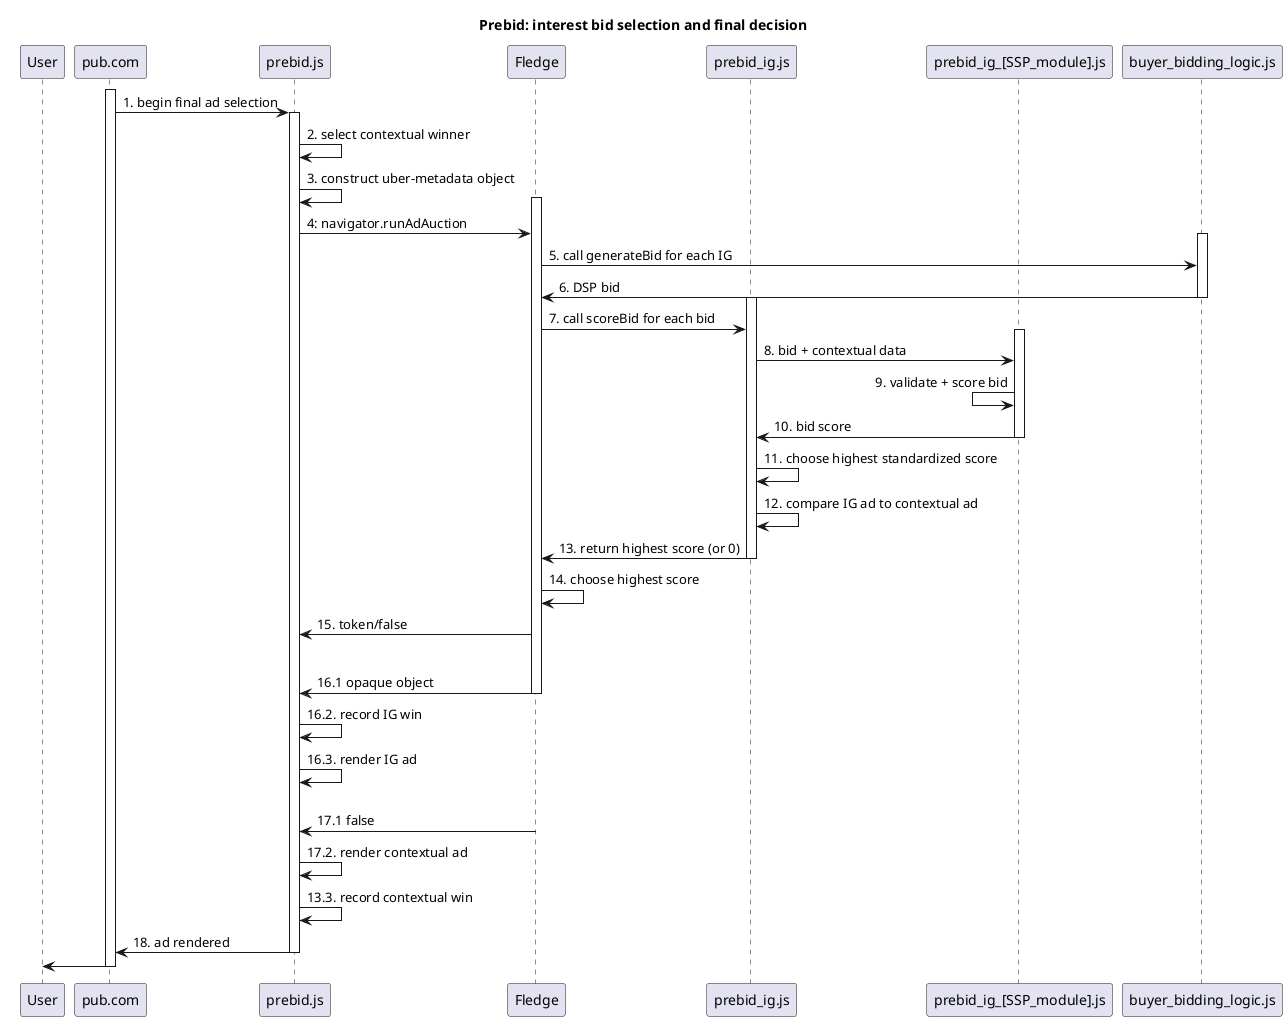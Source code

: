 @startuml prebid_td_interest

title Prebid: interest bid selection and final decision

participant User
participant "pub.com" as Pub
participant "prebid.js" as Pbjs
participant Fledge as TD
participant "prebid_ig.js" as PbIgjs
participant "prebid_ig_[SSP_module].js" as PbIgSspjs
participant "buyer_bidding_logic.js" as BuyerBLjs

activate Pub
Pub -> Pbjs: 1. begin final ad selection

activate Pbjs
Pbjs -> Pbjs: 2. select contextual winner
Pbjs -> Pbjs: 3. construct uber-metadata object
activate TD
Pbjs -> TD: 4: navigator.runAdAuction

activate BuyerBLjs
TD -> BuyerBLjs: 5. call generateBid for each IG
TD <- BuyerBLjs: 6. DSP bid
deactivate BuyerBLjs
activate PbIgjs
TD -> PbIgjs: 7. call scoreBid for each bid
activate PbIgSspjs
PbIgjs -> PbIgSspjs: 8. bid + contextual data
PbIgSspjs <- PbIgSspjs: 9. validate + score bid
PbIgjs <- PbIgSspjs: 10. bid score
deactivate PbIgSspjs
PbIgjs -> PbIgjs: 11. choose highest standardized score
PbIgjs -> PbIgjs: 12. compare IG ad to contextual ad
PbIgjs -> TD: 13. return highest score (or 0)
deactivate PbIgjs
TD -> TD: 14. choose highest score
TD -> Pbjs: 15. token/false

alt IG bid winner
    TD -> Pbjs: 16.1 opaque object
    deactivate TD
    Pbjs -> Pbjs: 16.2. record IG win
    Pbjs -> Pbjs: 16.3. render IG ad
else contextual ad winner
    TD -> Pbjs: 17.1 false
    deactivate TD
    Pbjs -> Pbjs: 17.2. render contextual ad
    Pbjs -> Pbjs: 13.3. record contextual win
Pub <- Pbjs: 18. ad rendered
deactivate Pbjs

User <- Pub

deactivate Pub
@enduml
